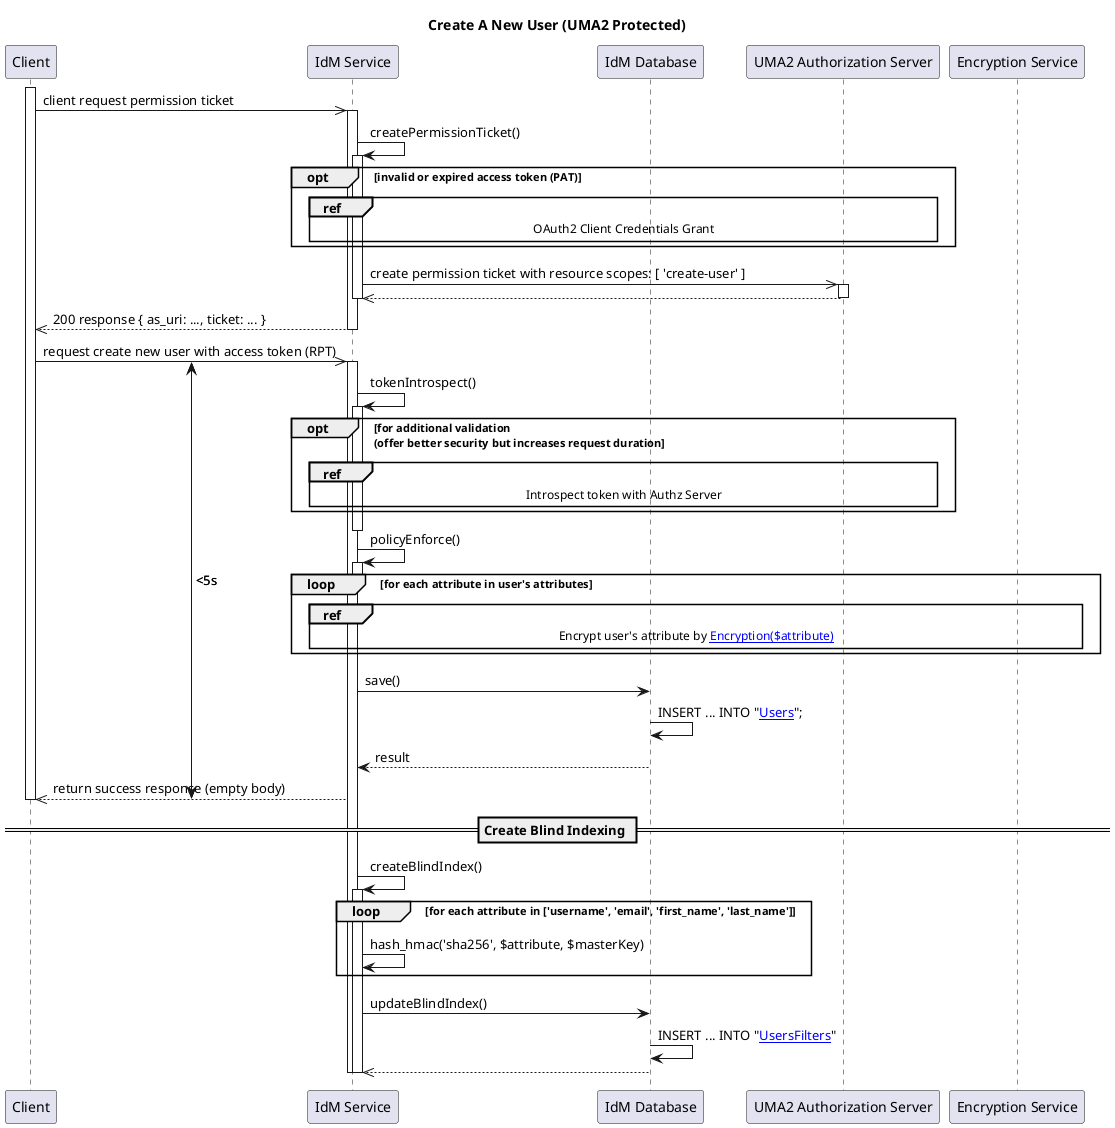@startuml

title Create A New User (UMA2 Protected)
!pragma teoz true
!$BASE_URL = "123"

participant "Client" as client
participant "IdM Service" as idm
participant "IdM Database" as db
participant "UMA2 Authorization Server" as as
participant "Encryption Service" as es

activate client
client ->> idm : client request permission ticket
activate idm
    idm -> idm : createPermissionTicket()
    activate idm
        opt invalid or expired access token (PAT)
            ref over idm, as
                OAuth2 Client Credentials Grant
            end
        end
        idm ->> as : create permission ticket with resource scopes: [ 'create-user' ]
        activate as
        deactivate as
        idm <<-- as
    deactivate idm

client <<-- idm : 200 response { as_uri: ..., ticket: ... }
deactivate idm

{start_d1} client ->> idm : request create new user with access token (RPT)
activate idm


idm -> idm : tokenIntrospect()
activate idm
    opt for additional validation\n(offer better security but increases request duration
        ref over idm, as
            Introspect token with Authz Server
        end
    end
deactivate idm


idm -> idm : policyEnforce()
activate idm
deactivate idm


loop for each attribute in user's attributes
    ref over idm, es
        Encrypt user's attribute by [[$BASE_URL/plantuml/IdM/encryption.function.puml Encryption($attribute)]]
    end
end


idm -> db : save()
    db -> db : INSERT ... INTO "[[$getBaseUrl()/plantuml/IdM/class.puml Users]]";
idm <-- db : result

{end_d1} client <<-- idm : return success response (empty body)
deactivate client

== Create Blind Indexing ==
idm -> idm : createBlindIndex()
activate idm
    loop for each attribute in ['username', 'email', 'first_name', 'last_name']
        idm -> idm : hash_hmac('sha256', $attribute, $masterKey)
    end
    idm -> db : updateBlindIndex()
        db -> db : INSERT ... INTO "[[$getBaseUrl()/plantuml/IdM/class.puml UsersFilters]]"
    idm <<-- db
deactivate idm
deactivate idm

'Duration Constrains
{start_d1} <-> {end_d1} : <5s
@enduml

